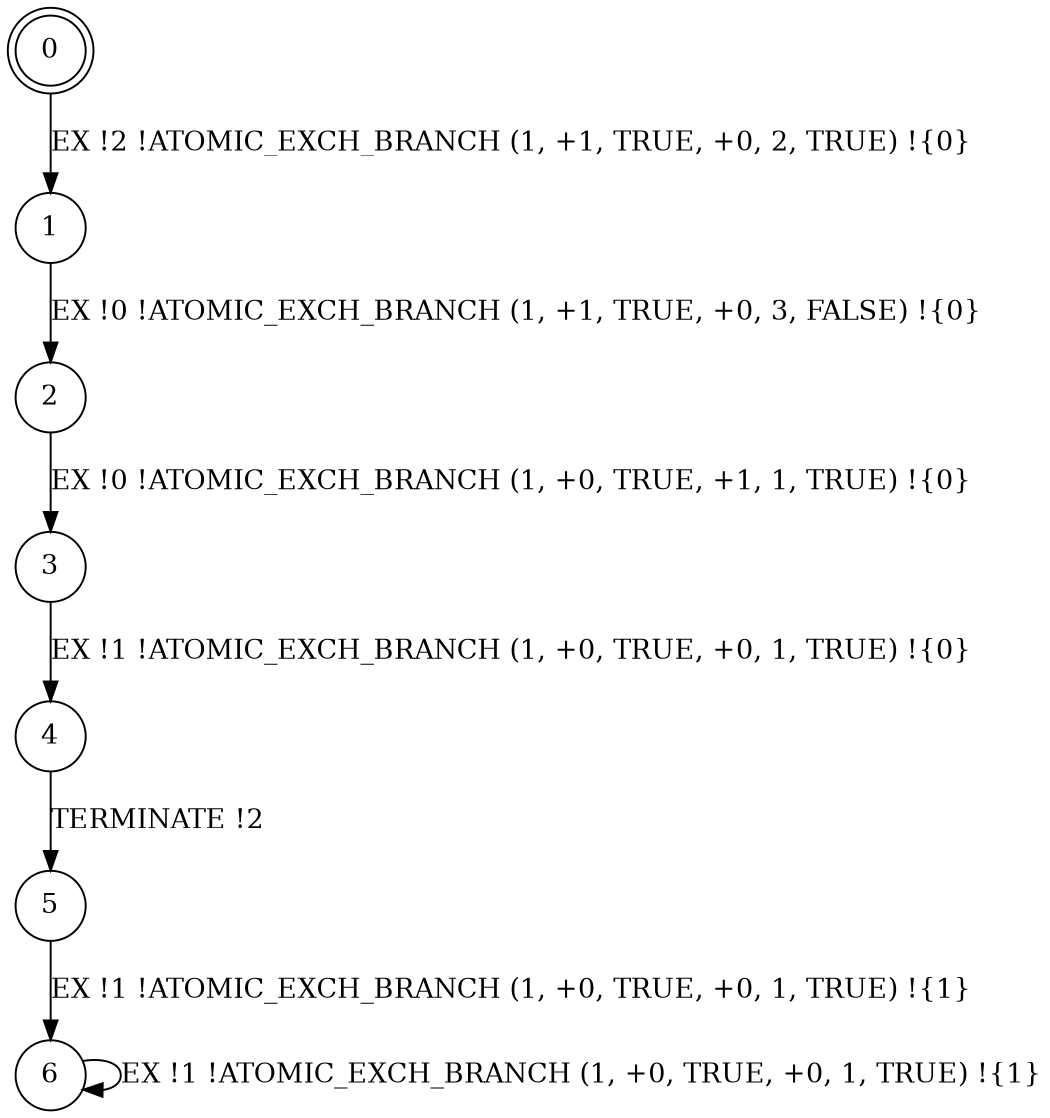 digraph BCG {
size = "7, 10.5";
center = TRUE;
node [shape = circle];
0 [peripheries = 2];
0 -> 1 [label = "EX !2 !ATOMIC_EXCH_BRANCH (1, +1, TRUE, +0, 2, TRUE) !{0}"];
1 -> 2 [label = "EX !0 !ATOMIC_EXCH_BRANCH (1, +1, TRUE, +0, 3, FALSE) !{0}"];
2 -> 3 [label = "EX !0 !ATOMIC_EXCH_BRANCH (1, +0, TRUE, +1, 1, TRUE) !{0}"];
3 -> 4 [label = "EX !1 !ATOMIC_EXCH_BRANCH (1, +0, TRUE, +0, 1, TRUE) !{0}"];
4 -> 5 [label = "TERMINATE !2"];
5 -> 6 [label = "EX !1 !ATOMIC_EXCH_BRANCH (1, +0, TRUE, +0, 1, TRUE) !{1}"];
6 -> 6 [label = "EX !1 !ATOMIC_EXCH_BRANCH (1, +0, TRUE, +0, 1, TRUE) !{1}"];
}
